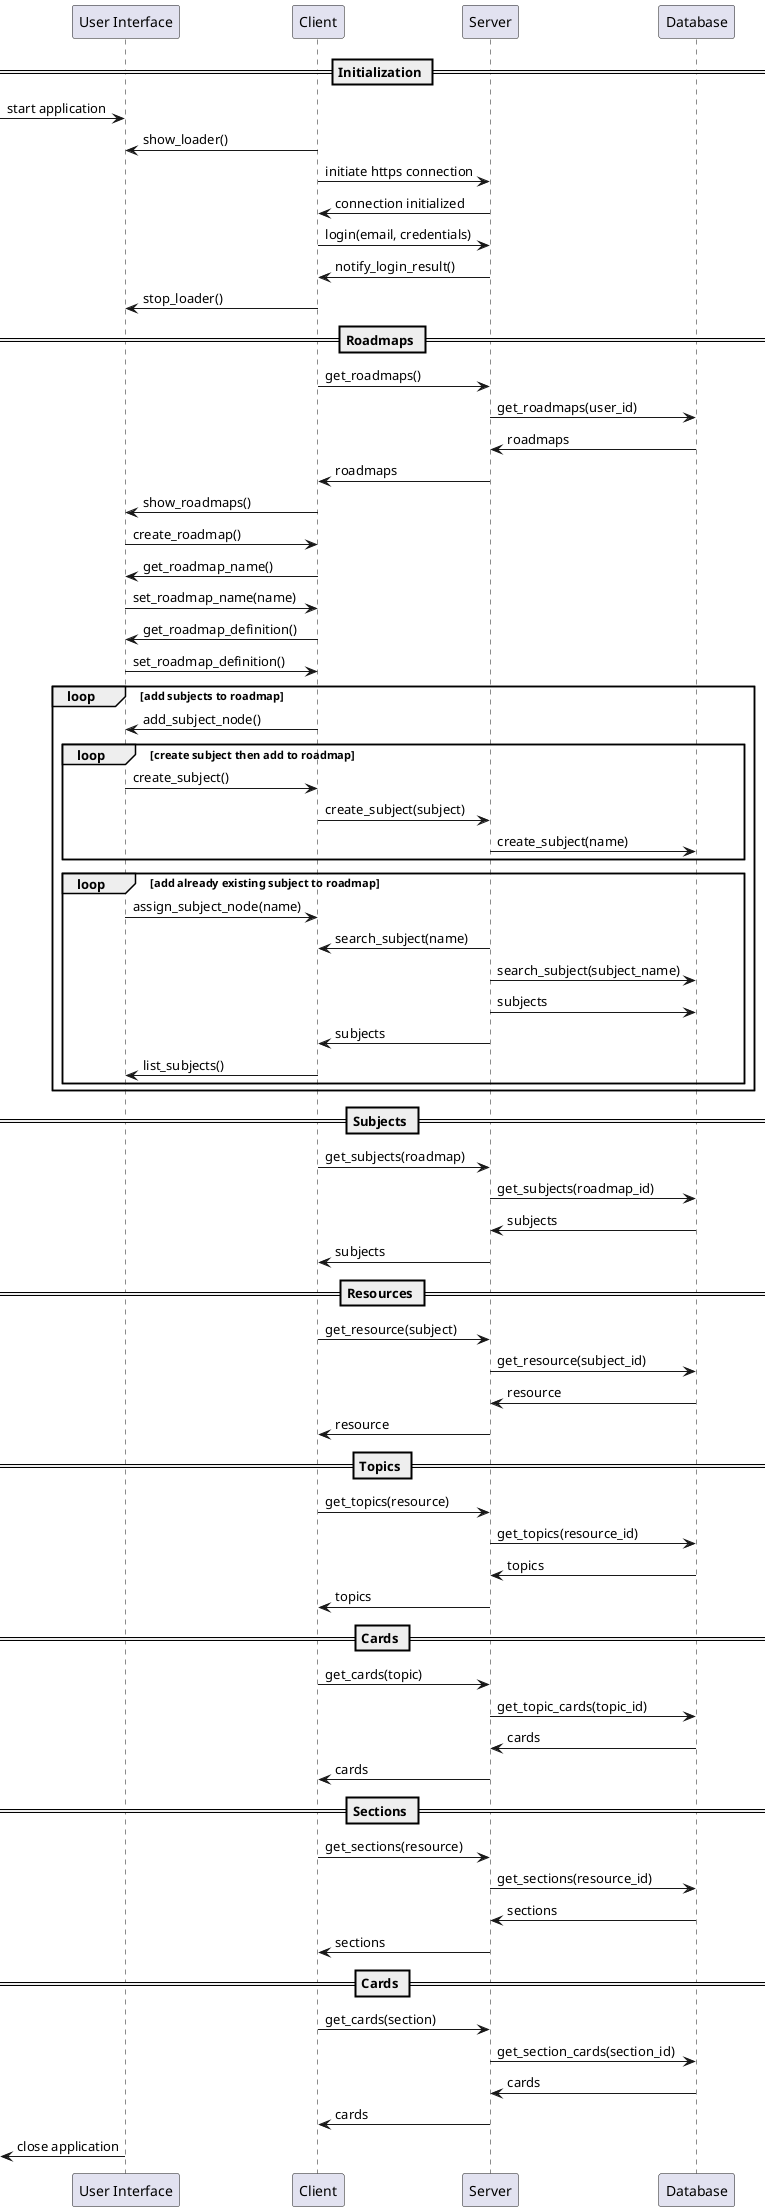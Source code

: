 @startuml

skinparam responseMessageBelowArray true

participant "User Interface" as ui
participant Client as client
participant Server as server
participant Database as db

== Initialization ==
[-> ui : start application
ui <- client : show_loader()
client -> server : initiate https connection
client <- server : connection initialized
client -> server : login(email, credentials)
client <- server : notify_login_result()
ui <- client : stop_loader()
== Roadmaps ==
client -> server : get_roadmaps()
server -> db : get_roadmaps(user_id)
server <- db : roadmaps
client <- server : roadmaps
ui <- client : show_roadmaps()
ui -> client : create_roadmap()
ui <- client : get_roadmap_name()
ui -> client : set_roadmap_name(name)
ui <- client : get_roadmap_definition()
ui -> client : set_roadmap_definition()
loop add subjects to roadmap
ui <- client : add_subject_node()
loop create subject then add to roadmap
ui -> client : create_subject()
client -> server : create_subject(subject)
server -> db : create_subject(name)
end
loop add already existing subject to roadmap
ui -> client : assign_subject_node(name)
client <- server : search_subject(name)
server -> db : search_subject(subject_name)
db <- server : subjects
client <- server : subjects
ui <- client : list_subjects()
end
end
== Subjects ==
client -> server : get_subjects(roadmap)
server -> db : get_subjects(roadmap_id)
server <- db : subjects
client <- server : subjects
== Resources ==
client -> server : get_resource(subject)
server -> db : get_resource(subject_id)
server <- db : resource
client <- server : resource
== Topics ==
client -> server : get_topics(resource)
server -> db : get_topics(resource_id)
server <- db : topics
client <- server : topics
== Cards ==
client -> server : get_cards(topic)
server -> db : get_topic_cards(topic_id)
server <- db : cards
client <- server : cards
== Sections ==
client -> server : get_sections(resource)
server -> db : get_sections(resource_id)
server <- db : sections
client <- server : sections
== Cards ==
client -> server : get_cards(section)
server -> db : get_section_cards(section_id)
server <- db : cards
client <- server : cards

[<- ui : close application
@enduml
